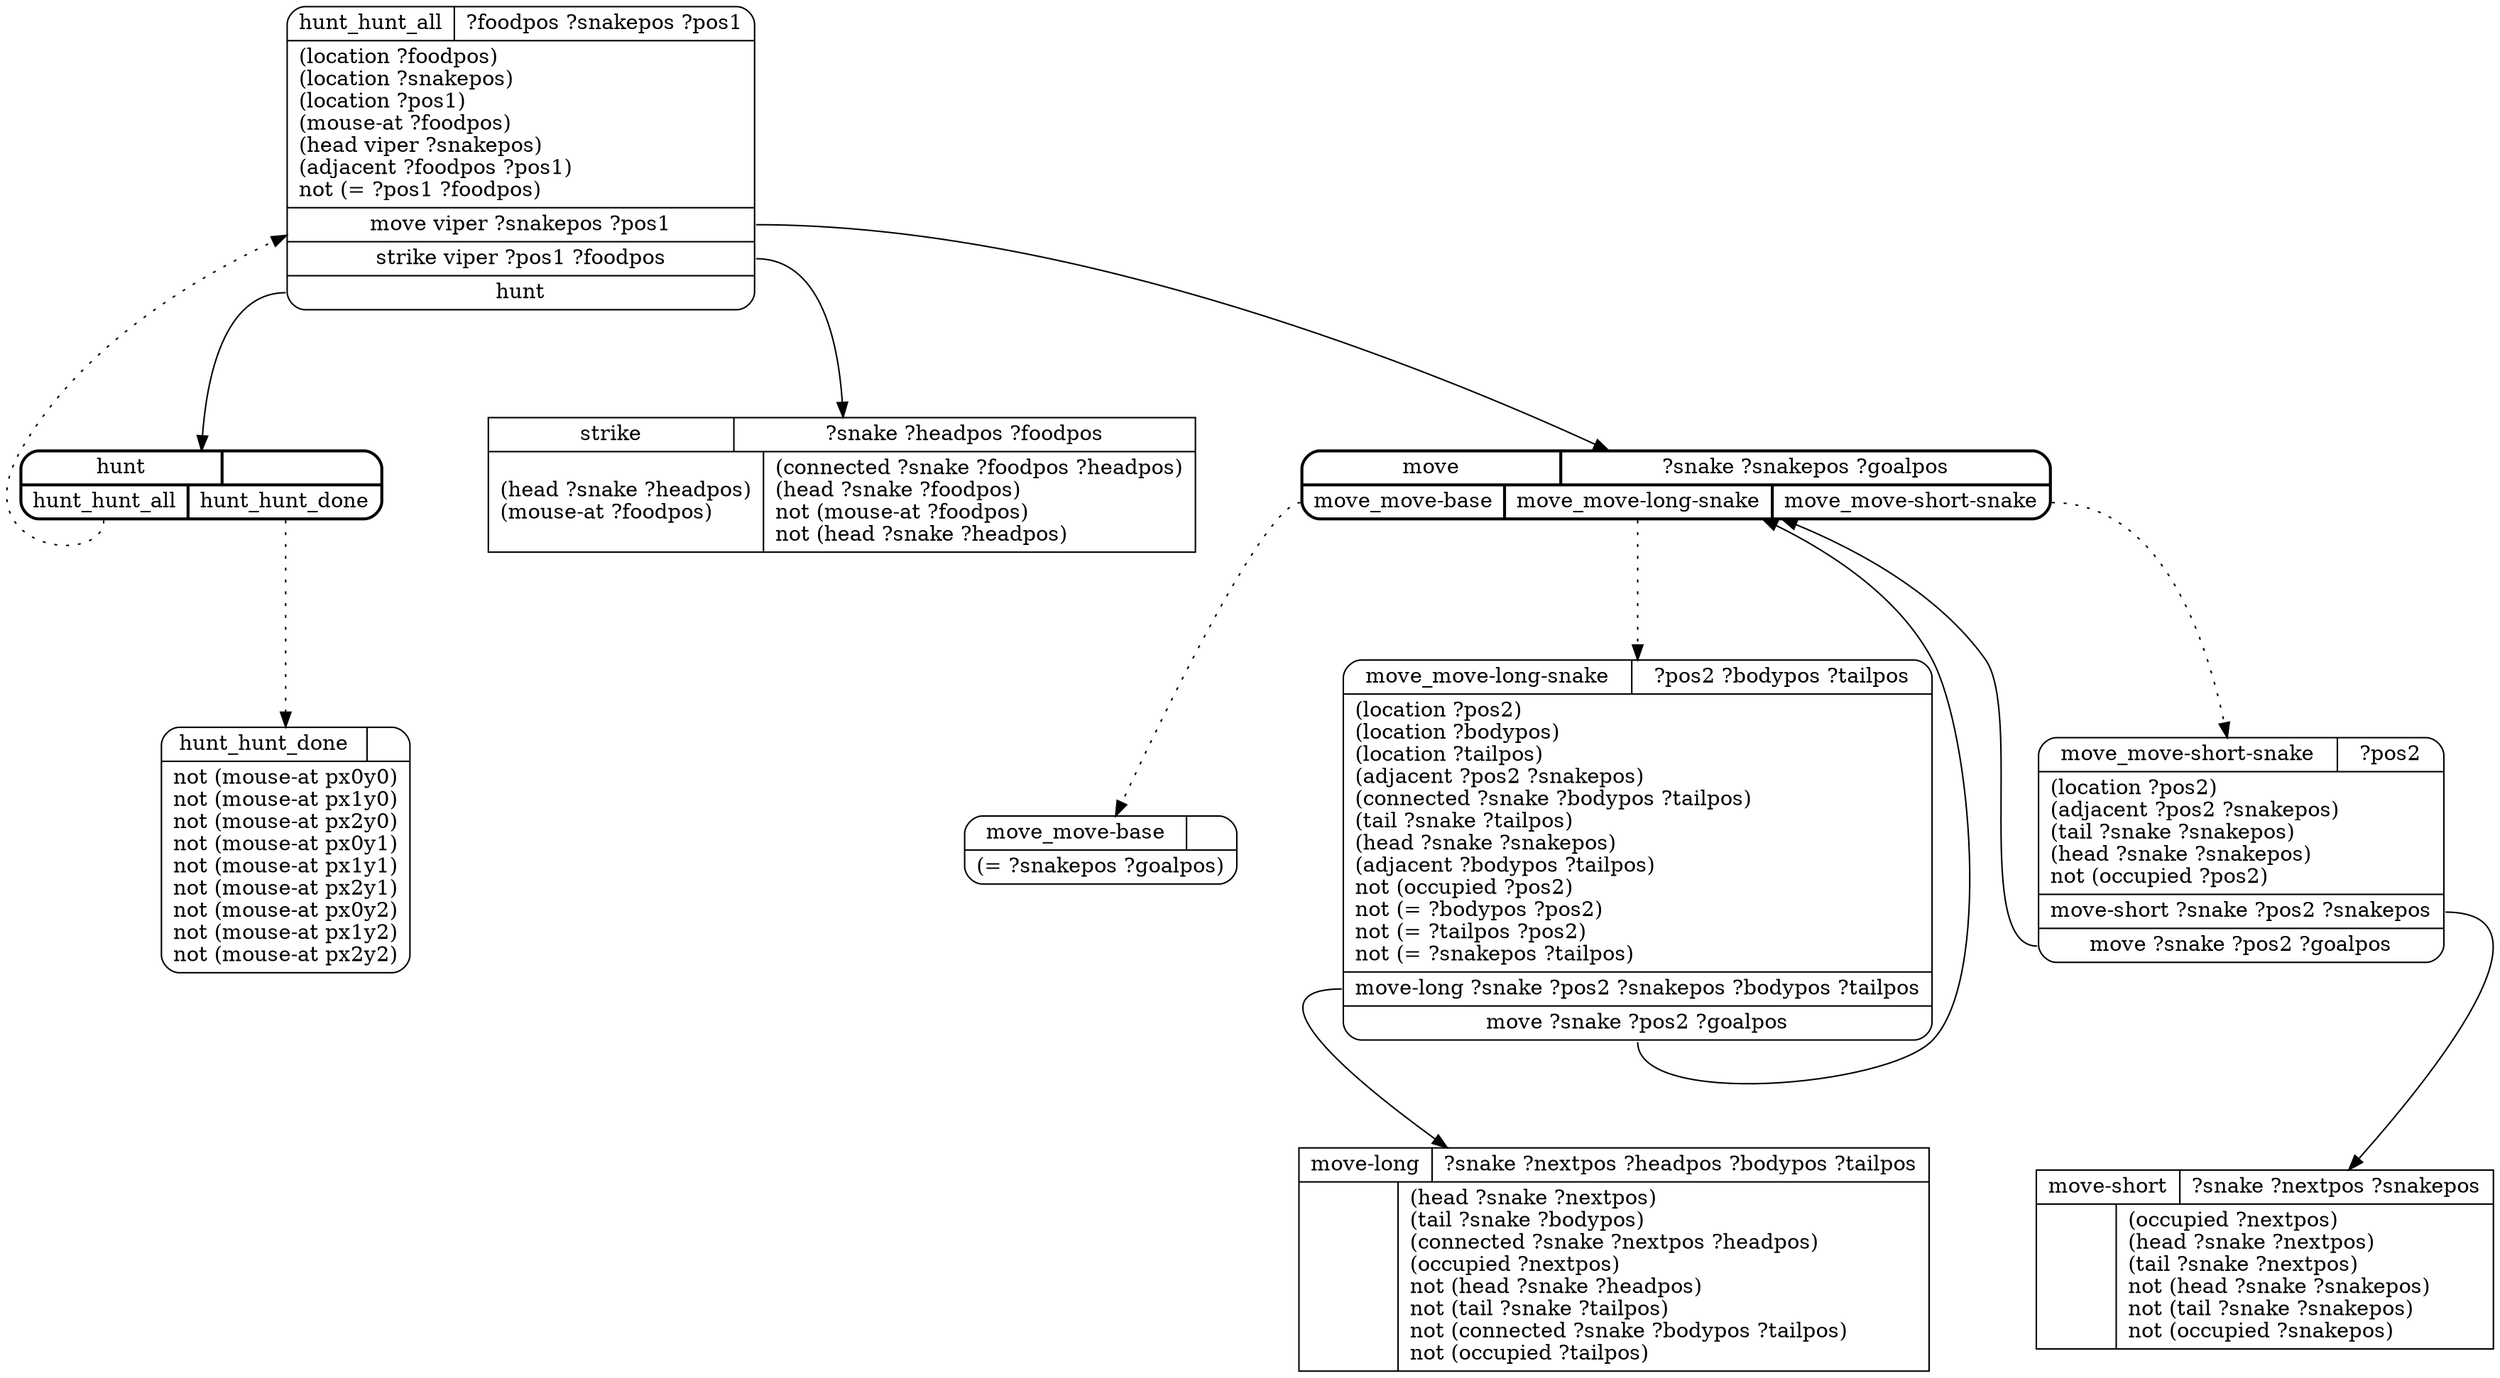 // Generated by Hype
digraph "snake" {
  nodesep=1
  ranksep=1
  // Operators
  node [shape=record]
  "strike" [
    label="{{\N|?snake ?headpos ?foodpos}|{(head ?snake ?headpos)\l(mouse-at ?foodpos)\l|(connected ?snake ?foodpos ?headpos)\l(head ?snake ?foodpos)\lnot (mouse-at ?foodpos)\lnot (head ?snake ?headpos)\l}}"
  ]
  "move-short" [
    label="{{\N|?snake ?nextpos ?snakepos}|{|(occupied ?nextpos)\l(head ?snake ?nextpos)\l(tail ?snake ?nextpos)\lnot (head ?snake ?snakepos)\lnot (tail ?snake ?snakepos)\lnot (occupied ?snakepos)\l}}"
  ]
  "move-long" [
    label="{{\N|?snake ?nextpos ?headpos ?bodypos ?tailpos}|{|(head ?snake ?nextpos)\l(tail ?snake ?bodypos)\l(connected ?snake ?nextpos ?headpos)\l(occupied ?nextpos)\lnot (head ?snake ?headpos)\lnot (tail ?snake ?tailpos)\lnot (connected ?snake ?bodypos ?tailpos)\lnot (occupied ?tailpos)\l}}"
  ]
  // Methods
  node [shape=Mrecord]
  "hunt" [
    style=bold
    label="{{\N|}|{<0>hunt_hunt_all|<1>hunt_hunt_done}}"
  ]
  "hunt_hunt_all" [
    label="{{\N|?foodpos ?snakepos ?pos1}|(location ?foodpos)\l(location ?snakepos)\l(location ?pos1)\l(mouse-at ?foodpos)\l(head viper ?snakepos)\l(adjacent ?foodpos ?pos1)\lnot (= ?pos1 ?foodpos)\l|<0>move viper ?snakepos ?pos1|<1>strike viper ?pos1 ?foodpos|<2>hunt}"
  ]
  "hunt":0 -> "hunt_hunt_all" [style=dotted]
  "hunt_hunt_all":0 -> "move"
  "hunt_hunt_all":1 -> "strike"
  "hunt_hunt_all":2 -> "hunt"
  "hunt_hunt_done" [
    label="{{\N|}|not (mouse-at px0y0)\lnot (mouse-at px1y0)\lnot (mouse-at px2y0)\lnot (mouse-at px0y1)\lnot (mouse-at px1y1)\lnot (mouse-at px2y1)\lnot (mouse-at px0y2)\lnot (mouse-at px1y2)\lnot (mouse-at px2y2)\l}"
  ]
  "hunt":1 -> "hunt_hunt_done" [style=dotted]
  "move" [
    style=bold
    label="{{\N|?snake ?snakepos ?goalpos}|{<0>move_move-base|<1>move_move-long-snake|<2>move_move-short-snake}}"
  ]
  "move_move-base" [
    label="{{\N|}|(= ?snakepos ?goalpos)\l}"
  ]
  "move":0 -> "move_move-base" [style=dotted]
  "move_move-long-snake" [
    label="{{\N|?pos2 ?bodypos ?tailpos}|(location ?pos2)\l(location ?bodypos)\l(location ?tailpos)\l(adjacent ?pos2 ?snakepos)\l(connected ?snake ?bodypos ?tailpos)\l(tail ?snake ?tailpos)\l(head ?snake ?snakepos)\l(adjacent ?bodypos ?tailpos)\lnot (occupied ?pos2)\lnot (= ?bodypos ?pos2)\lnot (= ?tailpos ?pos2)\lnot (= ?snakepos ?tailpos)\l|<0>move-long ?snake ?pos2 ?snakepos ?bodypos ?tailpos|<1>move ?snake ?pos2 ?goalpos}"
  ]
  "move":1 -> "move_move-long-snake" [style=dotted]
  "move_move-long-snake":0 -> "move-long"
  "move_move-long-snake":1 -> "move"
  "move_move-short-snake" [
    label="{{\N|?pos2}|(location ?pos2)\l(adjacent ?pos2 ?snakepos)\l(tail ?snake ?snakepos)\l(head ?snake ?snakepos)\lnot (occupied ?pos2)\l|<0>move-short ?snake ?pos2 ?snakepos|<1>move ?snake ?pos2 ?goalpos}"
  ]
  "move":2 -> "move_move-short-snake" [style=dotted]
  "move_move-short-snake":0 -> "move-short"
  "move_move-short-snake":1 -> "move"
}